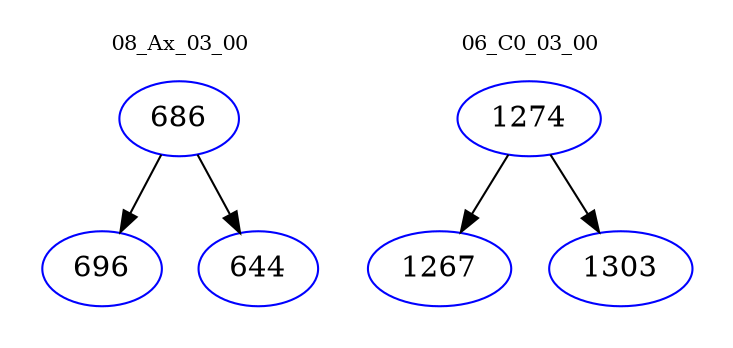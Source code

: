 digraph{
subgraph cluster_0 {
color = white
label = "08_Ax_03_00";
fontsize=10;
T0_686 [label="686", color="blue"]
T0_686 -> T0_696 [color="black"]
T0_696 [label="696", color="blue"]
T0_686 -> T0_644 [color="black"]
T0_644 [label="644", color="blue"]
}
subgraph cluster_1 {
color = white
label = "06_C0_03_00";
fontsize=10;
T1_1274 [label="1274", color="blue"]
T1_1274 -> T1_1267 [color="black"]
T1_1267 [label="1267", color="blue"]
T1_1274 -> T1_1303 [color="black"]
T1_1303 [label="1303", color="blue"]
}
}
